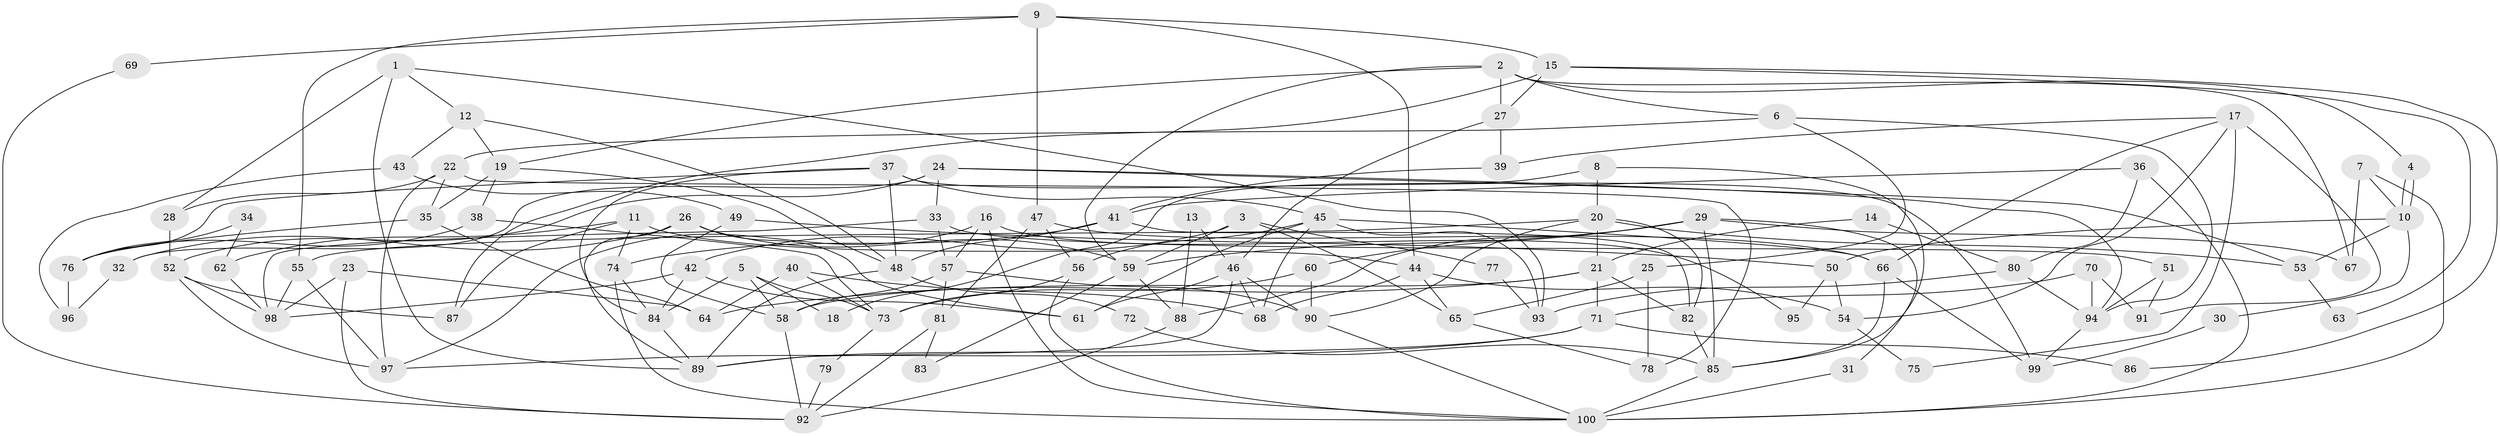 // Generated by graph-tools (version 1.1) at 2025/02/03/09/25 03:02:11]
// undirected, 100 vertices, 200 edges
graph export_dot {
graph [start="1"]
  node [color=gray90,style=filled];
  1;
  2;
  3;
  4;
  5;
  6;
  7;
  8;
  9;
  10;
  11;
  12;
  13;
  14;
  15;
  16;
  17;
  18;
  19;
  20;
  21;
  22;
  23;
  24;
  25;
  26;
  27;
  28;
  29;
  30;
  31;
  32;
  33;
  34;
  35;
  36;
  37;
  38;
  39;
  40;
  41;
  42;
  43;
  44;
  45;
  46;
  47;
  48;
  49;
  50;
  51;
  52;
  53;
  54;
  55;
  56;
  57;
  58;
  59;
  60;
  61;
  62;
  63;
  64;
  65;
  66;
  67;
  68;
  69;
  70;
  71;
  72;
  73;
  74;
  75;
  76;
  77;
  78;
  79;
  80;
  81;
  82;
  83;
  84;
  85;
  86;
  87;
  88;
  89;
  90;
  91;
  92;
  93;
  94;
  95;
  96;
  97;
  98;
  99;
  100;
  1 -- 93;
  1 -- 89;
  1 -- 12;
  1 -- 28;
  2 -- 19;
  2 -- 27;
  2 -- 4;
  2 -- 6;
  2 -- 59;
  2 -- 67;
  3 -- 59;
  3 -- 42;
  3 -- 65;
  3 -- 77;
  4 -- 10;
  4 -- 10;
  5 -- 73;
  5 -- 58;
  5 -- 18;
  5 -- 84;
  6 -- 22;
  6 -- 25;
  6 -- 94;
  7 -- 100;
  7 -- 67;
  7 -- 10;
  8 -- 85;
  8 -- 20;
  8 -- 18;
  9 -- 55;
  9 -- 44;
  9 -- 15;
  9 -- 47;
  9 -- 69;
  10 -- 30;
  10 -- 50;
  10 -- 53;
  11 -- 74;
  11 -- 87;
  11 -- 44;
  11 -- 62;
  12 -- 48;
  12 -- 19;
  12 -- 43;
  13 -- 46;
  13 -- 88;
  14 -- 21;
  14 -- 80;
  15 -- 27;
  15 -- 63;
  15 -- 86;
  15 -- 87;
  16 -- 97;
  16 -- 100;
  16 -- 57;
  16 -- 95;
  17 -- 66;
  17 -- 54;
  17 -- 39;
  17 -- 75;
  17 -- 91;
  19 -- 48;
  19 -- 35;
  19 -- 38;
  20 -- 82;
  20 -- 53;
  20 -- 21;
  20 -- 55;
  20 -- 90;
  21 -- 58;
  21 -- 64;
  21 -- 71;
  21 -- 82;
  22 -- 78;
  22 -- 97;
  22 -- 28;
  22 -- 35;
  23 -- 98;
  23 -- 64;
  23 -- 92;
  24 -- 33;
  24 -- 94;
  24 -- 32;
  24 -- 52;
  24 -- 53;
  25 -- 65;
  25 -- 78;
  26 -- 59;
  26 -- 61;
  26 -- 32;
  26 -- 89;
  27 -- 39;
  27 -- 46;
  28 -- 52;
  29 -- 88;
  29 -- 85;
  29 -- 31;
  29 -- 59;
  29 -- 60;
  29 -- 67;
  30 -- 99;
  31 -- 100;
  32 -- 96;
  33 -- 98;
  33 -- 57;
  33 -- 51;
  34 -- 76;
  34 -- 62;
  35 -- 64;
  35 -- 76;
  36 -- 100;
  36 -- 41;
  36 -- 80;
  37 -- 76;
  37 -- 84;
  37 -- 45;
  37 -- 48;
  37 -- 99;
  38 -- 73;
  38 -- 76;
  39 -- 41;
  40 -- 64;
  40 -- 73;
  40 -- 68;
  41 -- 48;
  41 -- 82;
  41 -- 74;
  42 -- 98;
  42 -- 84;
  42 -- 61;
  43 -- 96;
  43 -- 49;
  44 -- 68;
  44 -- 54;
  44 -- 65;
  45 -- 66;
  45 -- 56;
  45 -- 61;
  45 -- 68;
  45 -- 93;
  46 -- 68;
  46 -- 61;
  46 -- 89;
  46 -- 90;
  47 -- 56;
  47 -- 66;
  47 -- 81;
  48 -- 89;
  48 -- 72;
  49 -- 58;
  49 -- 50;
  50 -- 54;
  50 -- 95;
  51 -- 94;
  51 -- 91;
  52 -- 87;
  52 -- 97;
  52 -- 98;
  53 -- 63;
  54 -- 75;
  55 -- 97;
  55 -- 98;
  56 -- 100;
  56 -- 73;
  57 -- 90;
  57 -- 58;
  57 -- 81;
  58 -- 92;
  59 -- 83;
  59 -- 88;
  60 -- 90;
  60 -- 73;
  62 -- 98;
  65 -- 78;
  66 -- 99;
  66 -- 85;
  69 -- 92;
  70 -- 71;
  70 -- 91;
  70 -- 94;
  71 -- 89;
  71 -- 86;
  71 -- 97;
  72 -- 85;
  73 -- 79;
  74 -- 84;
  74 -- 100;
  76 -- 96;
  77 -- 93;
  79 -- 92;
  80 -- 94;
  80 -- 93;
  81 -- 83;
  81 -- 92;
  82 -- 85;
  84 -- 89;
  85 -- 100;
  88 -- 92;
  90 -- 100;
  94 -- 99;
}
